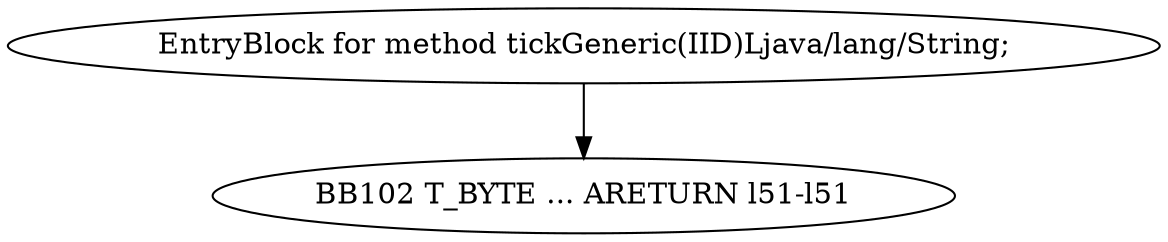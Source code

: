 digraph G {
  1 [ label="BB102 T_BYTE ... ARETURN l51-l51" ];
  2 [ label="EntryBlock for method tickGeneric(IID)Ljava/lang/String;" ];
  2 -> 1 [ label="" ];
}
